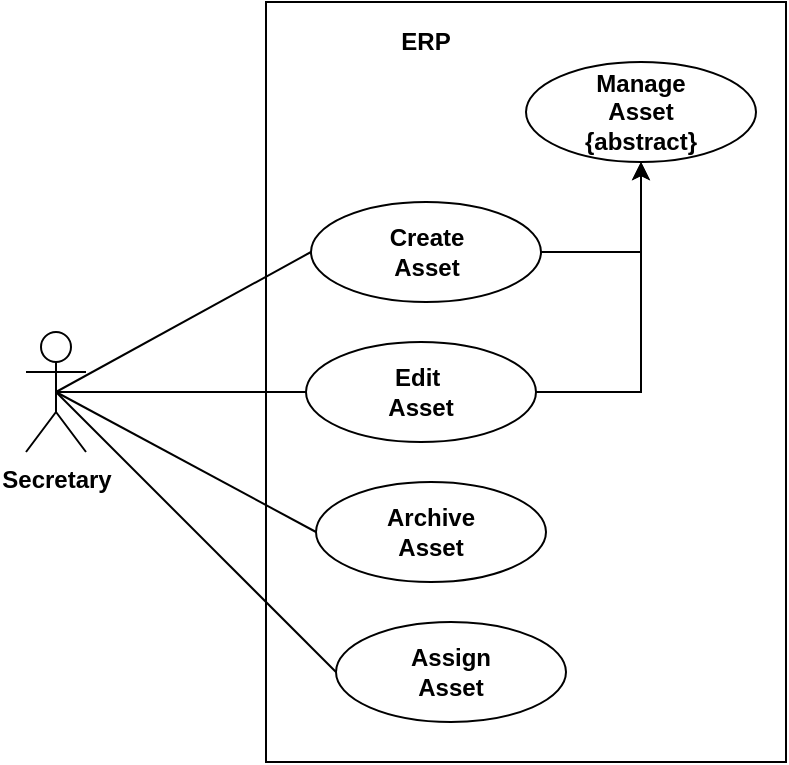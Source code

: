 <mxfile version="18.0.6" type="device"><diagram id="Oa4U6PRO1SWmUvf0tE4F" name="Page-1"><mxGraphModel dx="1422" dy="925" grid="1" gridSize="10" guides="1" tooltips="1" connect="1" arrows="1" fold="1" page="1" pageScale="1" pageWidth="850" pageHeight="1100" math="0" shadow="0"><root><mxCell id="0"/><mxCell id="1" parent="0"/><mxCell id="CSDpZ6ZEkEcXSfCnLmUc-2" value="" style="rounded=0;whiteSpace=wrap;html=1;" vertex="1" parent="1"><mxGeometry x="690" y="120" width="260" height="380" as="geometry"/></mxCell><mxCell id="CSDpZ6ZEkEcXSfCnLmUc-3" value="ERP" style="text;html=1;strokeColor=none;fillColor=none;align=center;verticalAlign=middle;whiteSpace=wrap;rounded=0;fontStyle=1" vertex="1" parent="1"><mxGeometry x="710" y="130" width="120" height="20" as="geometry"/></mxCell><mxCell id="CSDpZ6ZEkEcXSfCnLmUc-4" value="Manage&lt;br&gt;Asset&lt;br&gt;{abstract}" style="ellipse;whiteSpace=wrap;html=1;fontStyle=1;align=center;horizontal=1;labelBackgroundColor=none;labelBorderColor=none;shadow=0;" vertex="1" parent="1"><mxGeometry x="820" y="150" width="115" height="50" as="geometry"/></mxCell><mxCell id="CSDpZ6ZEkEcXSfCnLmUc-5" style="edgeStyle=orthogonalEdgeStyle;rounded=0;orthogonalLoop=1;jettySize=auto;html=1;exitX=1;exitY=0.5;exitDx=0;exitDy=0;entryX=0.5;entryY=1;entryDx=0;entryDy=0;" edge="1" parent="1" source="CSDpZ6ZEkEcXSfCnLmUc-6" target="CSDpZ6ZEkEcXSfCnLmUc-4"><mxGeometry relative="1" as="geometry"/></mxCell><mxCell id="CSDpZ6ZEkEcXSfCnLmUc-6" value="Create&lt;br&gt;Asset" style="ellipse;whiteSpace=wrap;html=1;fontStyle=1;align=center;horizontal=1;labelBackgroundColor=none;labelBorderColor=none;shadow=0;" vertex="1" parent="1"><mxGeometry x="712.5" y="220" width="115" height="50" as="geometry"/></mxCell><mxCell id="CSDpZ6ZEkEcXSfCnLmUc-7" style="edgeStyle=orthogonalEdgeStyle;rounded=0;orthogonalLoop=1;jettySize=auto;html=1;exitX=1;exitY=0.5;exitDx=0;exitDy=0;entryX=0.5;entryY=1;entryDx=0;entryDy=0;" edge="1" parent="1" source="CSDpZ6ZEkEcXSfCnLmUc-8" target="CSDpZ6ZEkEcXSfCnLmUc-4"><mxGeometry relative="1" as="geometry"/></mxCell><mxCell id="CSDpZ6ZEkEcXSfCnLmUc-8" value="Edit&amp;nbsp;&lt;br&gt;Asset" style="ellipse;whiteSpace=wrap;html=1;fontStyle=1;align=center;horizontal=1;labelBackgroundColor=none;labelBorderColor=none;shadow=0;" vertex="1" parent="1"><mxGeometry x="710" y="290" width="115" height="50" as="geometry"/></mxCell><mxCell id="CSDpZ6ZEkEcXSfCnLmUc-9" value="" style="endArrow=none;html=1;entryX=0;entryY=0.5;entryDx=0;entryDy=0;exitX=0.5;exitY=0.5;exitDx=0;exitDy=0;exitPerimeter=0;" edge="1" parent="1" source="CSDpZ6ZEkEcXSfCnLmUc-12" target="CSDpZ6ZEkEcXSfCnLmUc-6"><mxGeometry width="50" height="50" relative="1" as="geometry"><mxPoint x="590" y="320" as="sourcePoint"/><mxPoint x="630" y="530" as="targetPoint"/></mxGeometry></mxCell><mxCell id="CSDpZ6ZEkEcXSfCnLmUc-12" value="Secretary" style="shape=umlActor;verticalLabelPosition=bottom;labelBackgroundColor=#ffffff;verticalAlign=top;html=1;outlineConnect=0;fontStyle=1" vertex="1" parent="1"><mxGeometry x="570" y="285" width="30" height="60" as="geometry"/></mxCell><mxCell id="CSDpZ6ZEkEcXSfCnLmUc-13" style="edgeStyle=none;orthogonalLoop=1;jettySize=auto;html=1;exitX=0.5;exitY=0.5;exitDx=0;exitDy=0;exitPerimeter=0;entryX=0;entryY=0.5;entryDx=0;entryDy=0;endArrow=none;" edge="1" parent="1" source="CSDpZ6ZEkEcXSfCnLmUc-12" target="CSDpZ6ZEkEcXSfCnLmUc-8"><mxGeometry relative="1" as="geometry"><mxPoint x="605" y="370" as="sourcePoint"/><mxPoint x="712.5" y="385" as="targetPoint"/></mxGeometry></mxCell><mxCell id="CSDpZ6ZEkEcXSfCnLmUc-14" style="edgeStyle=none;orthogonalLoop=1;jettySize=auto;html=1;exitX=0.5;exitY=0.5;exitDx=0;exitDy=0;exitPerimeter=0;entryX=0;entryY=0.5;entryDx=0;entryDy=0;endArrow=none;" edge="1" parent="1" source="CSDpZ6ZEkEcXSfCnLmUc-12" target="CSDpZ6ZEkEcXSfCnLmUc-15"><mxGeometry relative="1" as="geometry"><mxPoint x="615" y="540" as="sourcePoint"/><mxPoint x="715" y="455" as="targetPoint"/></mxGeometry></mxCell><mxCell id="CSDpZ6ZEkEcXSfCnLmUc-15" value="Archive&lt;br&gt;Asset" style="ellipse;whiteSpace=wrap;html=1;fontStyle=1;align=center;horizontal=1;labelBackgroundColor=none;labelBorderColor=none;shadow=0;" vertex="1" parent="1"><mxGeometry x="715" y="360" width="115" height="50" as="geometry"/></mxCell><mxCell id="CSDpZ6ZEkEcXSfCnLmUc-16" value="Assign&lt;br&gt;Asset" style="ellipse;whiteSpace=wrap;html=1;fontStyle=1;align=center;horizontal=1;labelBackgroundColor=none;labelBorderColor=none;shadow=0;" vertex="1" parent="1"><mxGeometry x="725" y="430" width="115" height="50" as="geometry"/></mxCell><mxCell id="CSDpZ6ZEkEcXSfCnLmUc-17" style="edgeStyle=none;orthogonalLoop=1;jettySize=auto;html=1;exitX=0.5;exitY=0.5;exitDx=0;exitDy=0;exitPerimeter=0;entryX=0;entryY=0.5;entryDx=0;entryDy=0;endArrow=none;" edge="1" parent="1" source="CSDpZ6ZEkEcXSfCnLmUc-12" target="CSDpZ6ZEkEcXSfCnLmUc-16"><mxGeometry relative="1" as="geometry"><mxPoint x="595" y="325" as="sourcePoint"/><mxPoint x="725" y="395" as="targetPoint"/></mxGeometry></mxCell></root></mxGraphModel></diagram></mxfile>